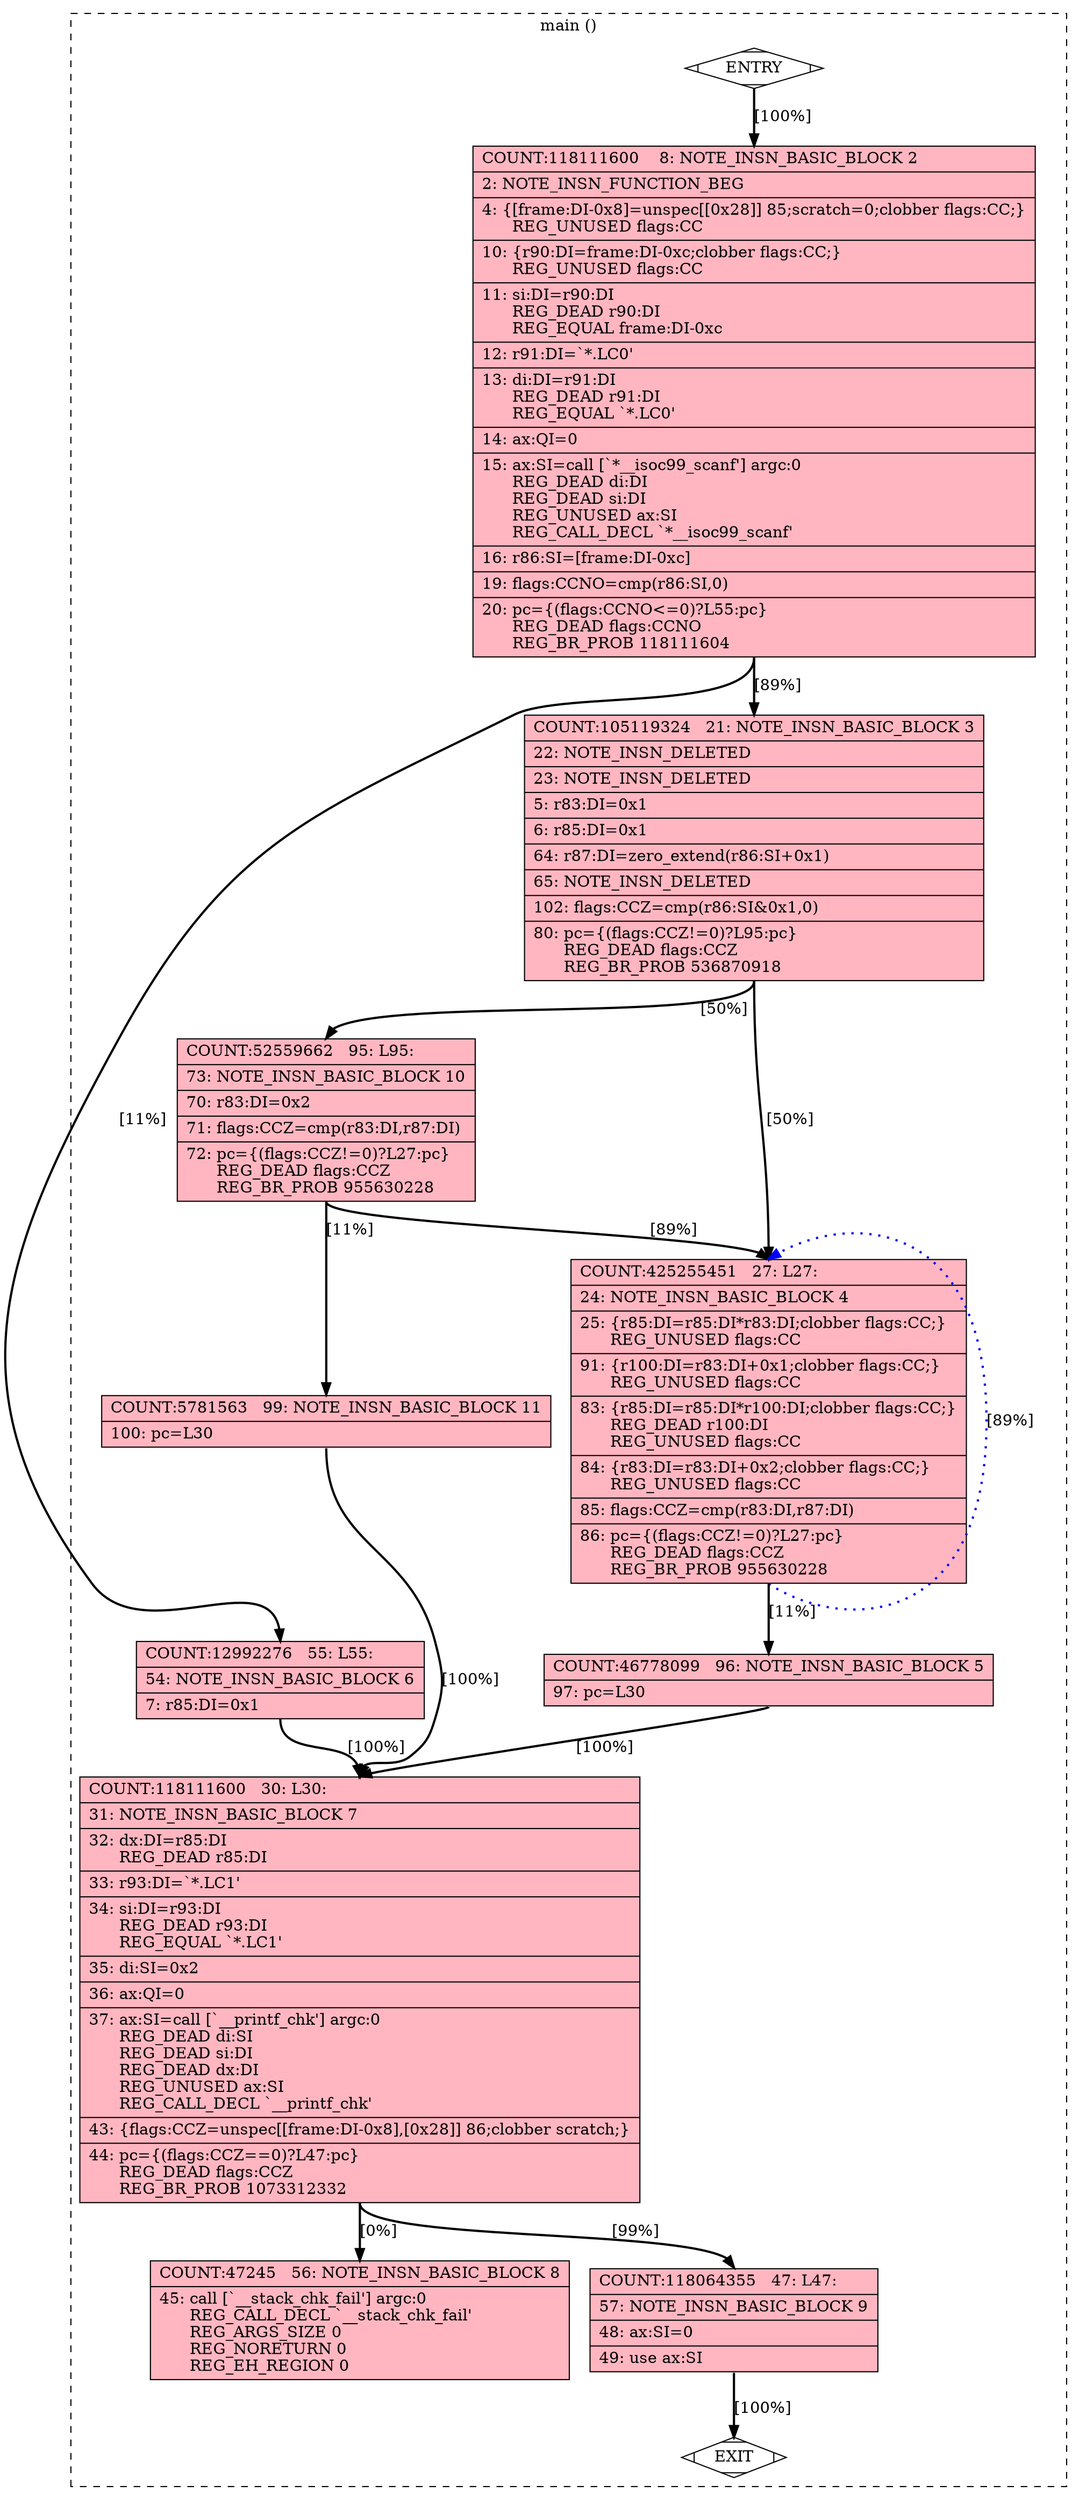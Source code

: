 digraph "main.c.297r.mode_sw" {
overlap=false;
subgraph "cluster_main" {
	style="dashed";
	color="black";
	label="main ()";
	fn_23_basic_block_0 [shape=Mdiamond,style=filled,fillcolor=white,label="ENTRY"];

	fn_23_basic_block_2 [shape=record,style=filled,fillcolor=lightpink,label="{COUNT:118111600\ \ \ \ 8:\ NOTE_INSN_BASIC_BLOCK\ 2\l\
|\ \ \ \ 2:\ NOTE_INSN_FUNCTION_BEG\l\
|\ \ \ \ 4:\ \{[frame:DI-0x8]=unspec[[0x28]]\ 85;scratch=0;clobber\ flags:CC;\}\l\
\ \ \ \ \ \ REG_UNUSED\ flags:CC\l\
|\ \ \ 10:\ \{r90:DI=frame:DI-0xc;clobber\ flags:CC;\}\l\
\ \ \ \ \ \ REG_UNUSED\ flags:CC\l\
|\ \ \ 11:\ si:DI=r90:DI\l\
\ \ \ \ \ \ REG_DEAD\ r90:DI\l\
\ \ \ \ \ \ REG_EQUAL\ frame:DI-0xc\l\
|\ \ \ 12:\ r91:DI=`*.LC0'\l\
|\ \ \ 13:\ di:DI=r91:DI\l\
\ \ \ \ \ \ REG_DEAD\ r91:DI\l\
\ \ \ \ \ \ REG_EQUAL\ `*.LC0'\l\
|\ \ \ 14:\ ax:QI=0\l\
|\ \ \ 15:\ ax:SI=call\ [`*__isoc99_scanf']\ argc:0\l\
\ \ \ \ \ \ REG_DEAD\ di:DI\l\
\ \ \ \ \ \ REG_DEAD\ si:DI\l\
\ \ \ \ \ \ REG_UNUSED\ ax:SI\l\
\ \ \ \ \ \ REG_CALL_DECL\ `*__isoc99_scanf'\l\
|\ \ \ 16:\ r86:SI=[frame:DI-0xc]\l\
|\ \ \ 19:\ flags:CCNO=cmp(r86:SI,0)\l\
|\ \ \ 20:\ pc=\{(flags:CCNO\<=0)?L55:pc\}\l\
\ \ \ \ \ \ REG_DEAD\ flags:CCNO\l\
\ \ \ \ \ \ REG_BR_PROB\ 118111604\l\
}"];

	fn_23_basic_block_6 [shape=record,style=filled,fillcolor=lightpink,label="{COUNT:12992276\ \ \ 55:\ L55:\l\
|\ \ \ 54:\ NOTE_INSN_BASIC_BLOCK\ 6\l\
|\ \ \ \ 7:\ r85:DI=0x1\l\
}"];

	fn_23_basic_block_3 [shape=record,style=filled,fillcolor=lightpink,label="{COUNT:105119324\ \ \ 21:\ NOTE_INSN_BASIC_BLOCK\ 3\l\
|\ \ \ 22:\ NOTE_INSN_DELETED\l\
|\ \ \ 23:\ NOTE_INSN_DELETED\l\
|\ \ \ \ 5:\ r83:DI=0x1\l\
|\ \ \ \ 6:\ r85:DI=0x1\l\
|\ \ \ 64:\ r87:DI=zero_extend(r86:SI+0x1)\l\
|\ \ \ 65:\ NOTE_INSN_DELETED\l\
|\ \ 102:\ flags:CCZ=cmp(r86:SI&0x1,0)\l\
|\ \ \ 80:\ pc=\{(flags:CCZ!=0)?L95:pc\}\l\
\ \ \ \ \ \ REG_DEAD\ flags:CCZ\l\
\ \ \ \ \ \ REG_BR_PROB\ 536870918\l\
}"];

	fn_23_basic_block_10 [shape=record,style=filled,fillcolor=lightpink,label="{COUNT:52559662\ \ \ 95:\ L95:\l\
|\ \ \ 73:\ NOTE_INSN_BASIC_BLOCK\ 10\l\
|\ \ \ 70:\ r83:DI=0x2\l\
|\ \ \ 71:\ flags:CCZ=cmp(r83:DI,r87:DI)\l\
|\ \ \ 72:\ pc=\{(flags:CCZ!=0)?L27:pc\}\l\
\ \ \ \ \ \ REG_DEAD\ flags:CCZ\l\
\ \ \ \ \ \ REG_BR_PROB\ 955630228\l\
}"];

	fn_23_basic_block_11 [shape=record,style=filled,fillcolor=lightpink,label="{COUNT:5781563\ \ \ 99:\ NOTE_INSN_BASIC_BLOCK\ 11\l\
|\ \ 100:\ pc=L30\l\
}"];

	fn_23_basic_block_4 [shape=record,style=filled,fillcolor=lightpink,label="{COUNT:425255451\ \ \ 27:\ L27:\l\
|\ \ \ 24:\ NOTE_INSN_BASIC_BLOCK\ 4\l\
|\ \ \ 25:\ \{r85:DI=r85:DI*r83:DI;clobber\ flags:CC;\}\l\
\ \ \ \ \ \ REG_UNUSED\ flags:CC\l\
|\ \ \ 91:\ \{r100:DI=r83:DI+0x1;clobber\ flags:CC;\}\l\
\ \ \ \ \ \ REG_UNUSED\ flags:CC\l\
|\ \ \ 83:\ \{r85:DI=r85:DI*r100:DI;clobber\ flags:CC;\}\l\
\ \ \ \ \ \ REG_DEAD\ r100:DI\l\
\ \ \ \ \ \ REG_UNUSED\ flags:CC\l\
|\ \ \ 84:\ \{r83:DI=r83:DI+0x2;clobber\ flags:CC;\}\l\
\ \ \ \ \ \ REG_UNUSED\ flags:CC\l\
|\ \ \ 85:\ flags:CCZ=cmp(r83:DI,r87:DI)\l\
|\ \ \ 86:\ pc=\{(flags:CCZ!=0)?L27:pc\}\l\
\ \ \ \ \ \ REG_DEAD\ flags:CCZ\l\
\ \ \ \ \ \ REG_BR_PROB\ 955630228\l\
}"];

	fn_23_basic_block_5 [shape=record,style=filled,fillcolor=lightpink,label="{COUNT:46778099\ \ \ 96:\ NOTE_INSN_BASIC_BLOCK\ 5\l\
|\ \ \ 97:\ pc=L30\l\
}"];

	fn_23_basic_block_7 [shape=record,style=filled,fillcolor=lightpink,label="{COUNT:118111600\ \ \ 30:\ L30:\l\
|\ \ \ 31:\ NOTE_INSN_BASIC_BLOCK\ 7\l\
|\ \ \ 32:\ dx:DI=r85:DI\l\
\ \ \ \ \ \ REG_DEAD\ r85:DI\l\
|\ \ \ 33:\ r93:DI=`*.LC1'\l\
|\ \ \ 34:\ si:DI=r93:DI\l\
\ \ \ \ \ \ REG_DEAD\ r93:DI\l\
\ \ \ \ \ \ REG_EQUAL\ `*.LC1'\l\
|\ \ \ 35:\ di:SI=0x2\l\
|\ \ \ 36:\ ax:QI=0\l\
|\ \ \ 37:\ ax:SI=call\ [`__printf_chk']\ argc:0\l\
\ \ \ \ \ \ REG_DEAD\ di:SI\l\
\ \ \ \ \ \ REG_DEAD\ si:DI\l\
\ \ \ \ \ \ REG_DEAD\ dx:DI\l\
\ \ \ \ \ \ REG_UNUSED\ ax:SI\l\
\ \ \ \ \ \ REG_CALL_DECL\ `__printf_chk'\l\
|\ \ \ 43:\ \{flags:CCZ=unspec[[frame:DI-0x8],[0x28]]\ 86;clobber\ scratch;\}\l\
|\ \ \ 44:\ pc=\{(flags:CCZ==0)?L47:pc\}\l\
\ \ \ \ \ \ REG_DEAD\ flags:CCZ\l\
\ \ \ \ \ \ REG_BR_PROB\ 1073312332\l\
}"];

	fn_23_basic_block_8 [shape=record,style=filled,fillcolor=lightpink,label="{COUNT:47245\ \ \ 56:\ NOTE_INSN_BASIC_BLOCK\ 8\l\
|\ \ \ 45:\ call\ [`__stack_chk_fail']\ argc:0\l\
\ \ \ \ \ \ REG_CALL_DECL\ `__stack_chk_fail'\l\
\ \ \ \ \ \ REG_ARGS_SIZE\ 0\l\
\ \ \ \ \ \ REG_NORETURN\ 0\l\
\ \ \ \ \ \ REG_EH_REGION\ 0\l\
}"];

	fn_23_basic_block_9 [shape=record,style=filled,fillcolor=lightpink,label="{COUNT:118064355\ \ \ 47:\ L47:\l\
|\ \ \ 57:\ NOTE_INSN_BASIC_BLOCK\ 9\l\
|\ \ \ 48:\ ax:SI=0\l\
|\ \ \ 49:\ use\ ax:SI\l\
}"];

	fn_23_basic_block_1 [shape=Mdiamond,style=filled,fillcolor=white,label="EXIT"];

	fn_23_basic_block_0:s -> fn_23_basic_block_2:n [style="solid,bold",color=black,weight=100,constraint=true,label="[100%]"];
	fn_23_basic_block_2:s -> fn_23_basic_block_3:n [style="solid,bold",color=black,weight=100,constraint=true,label="[89%]"];
	fn_23_basic_block_2:s -> fn_23_basic_block_6:n [style="solid,bold",color=black,weight=10,constraint=true,label="[11%]"];
	fn_23_basic_block_3:s -> fn_23_basic_block_10:n [style="solid,bold",color=black,weight=10,constraint=true,label="[50%]"];
	fn_23_basic_block_3:s -> fn_23_basic_block_4:n [style="solid,bold",color=black,weight=100,constraint=true,label="[50%]"];
	fn_23_basic_block_4:s -> fn_23_basic_block_4:n [style="dotted,bold",color=blue,weight=10,constraint=false,label="[89%]"];
	fn_23_basic_block_4:s -> fn_23_basic_block_5:n [style="solid,bold",color=black,weight=100,constraint=true,label="[11%]"];
	fn_23_basic_block_5:s -> fn_23_basic_block_7:n [style="solid,bold",color=black,weight=10,constraint=true,label="[100%]"];
	fn_23_basic_block_6:s -> fn_23_basic_block_7:n [style="solid,bold",color=black,weight=100,constraint=true,label="[100%]"];
	fn_23_basic_block_7:s -> fn_23_basic_block_9:n [style="solid,bold",color=black,weight=10,constraint=true,label="[99%]"];
	fn_23_basic_block_7:s -> fn_23_basic_block_8:n [style="solid,bold",color=black,weight=100,constraint=true,label="[0%]"];
	fn_23_basic_block_9:s -> fn_23_basic_block_1:n [style="solid,bold",color=black,weight=100,constraint=true,label="[100%]"];
	fn_23_basic_block_10:s -> fn_23_basic_block_4:n [style="solid,bold",color=black,weight=10,constraint=true,label="[89%]"];
	fn_23_basic_block_10:s -> fn_23_basic_block_11:n [style="solid,bold",color=black,weight=100,constraint=true,label="[11%]"];
	fn_23_basic_block_11:s -> fn_23_basic_block_7:n [style="solid,bold",color=black,weight=10,constraint=true,label="[100%]"];
	fn_23_basic_block_0:s -> fn_23_basic_block_1:n [style="invis",constraint=true];
}
}

